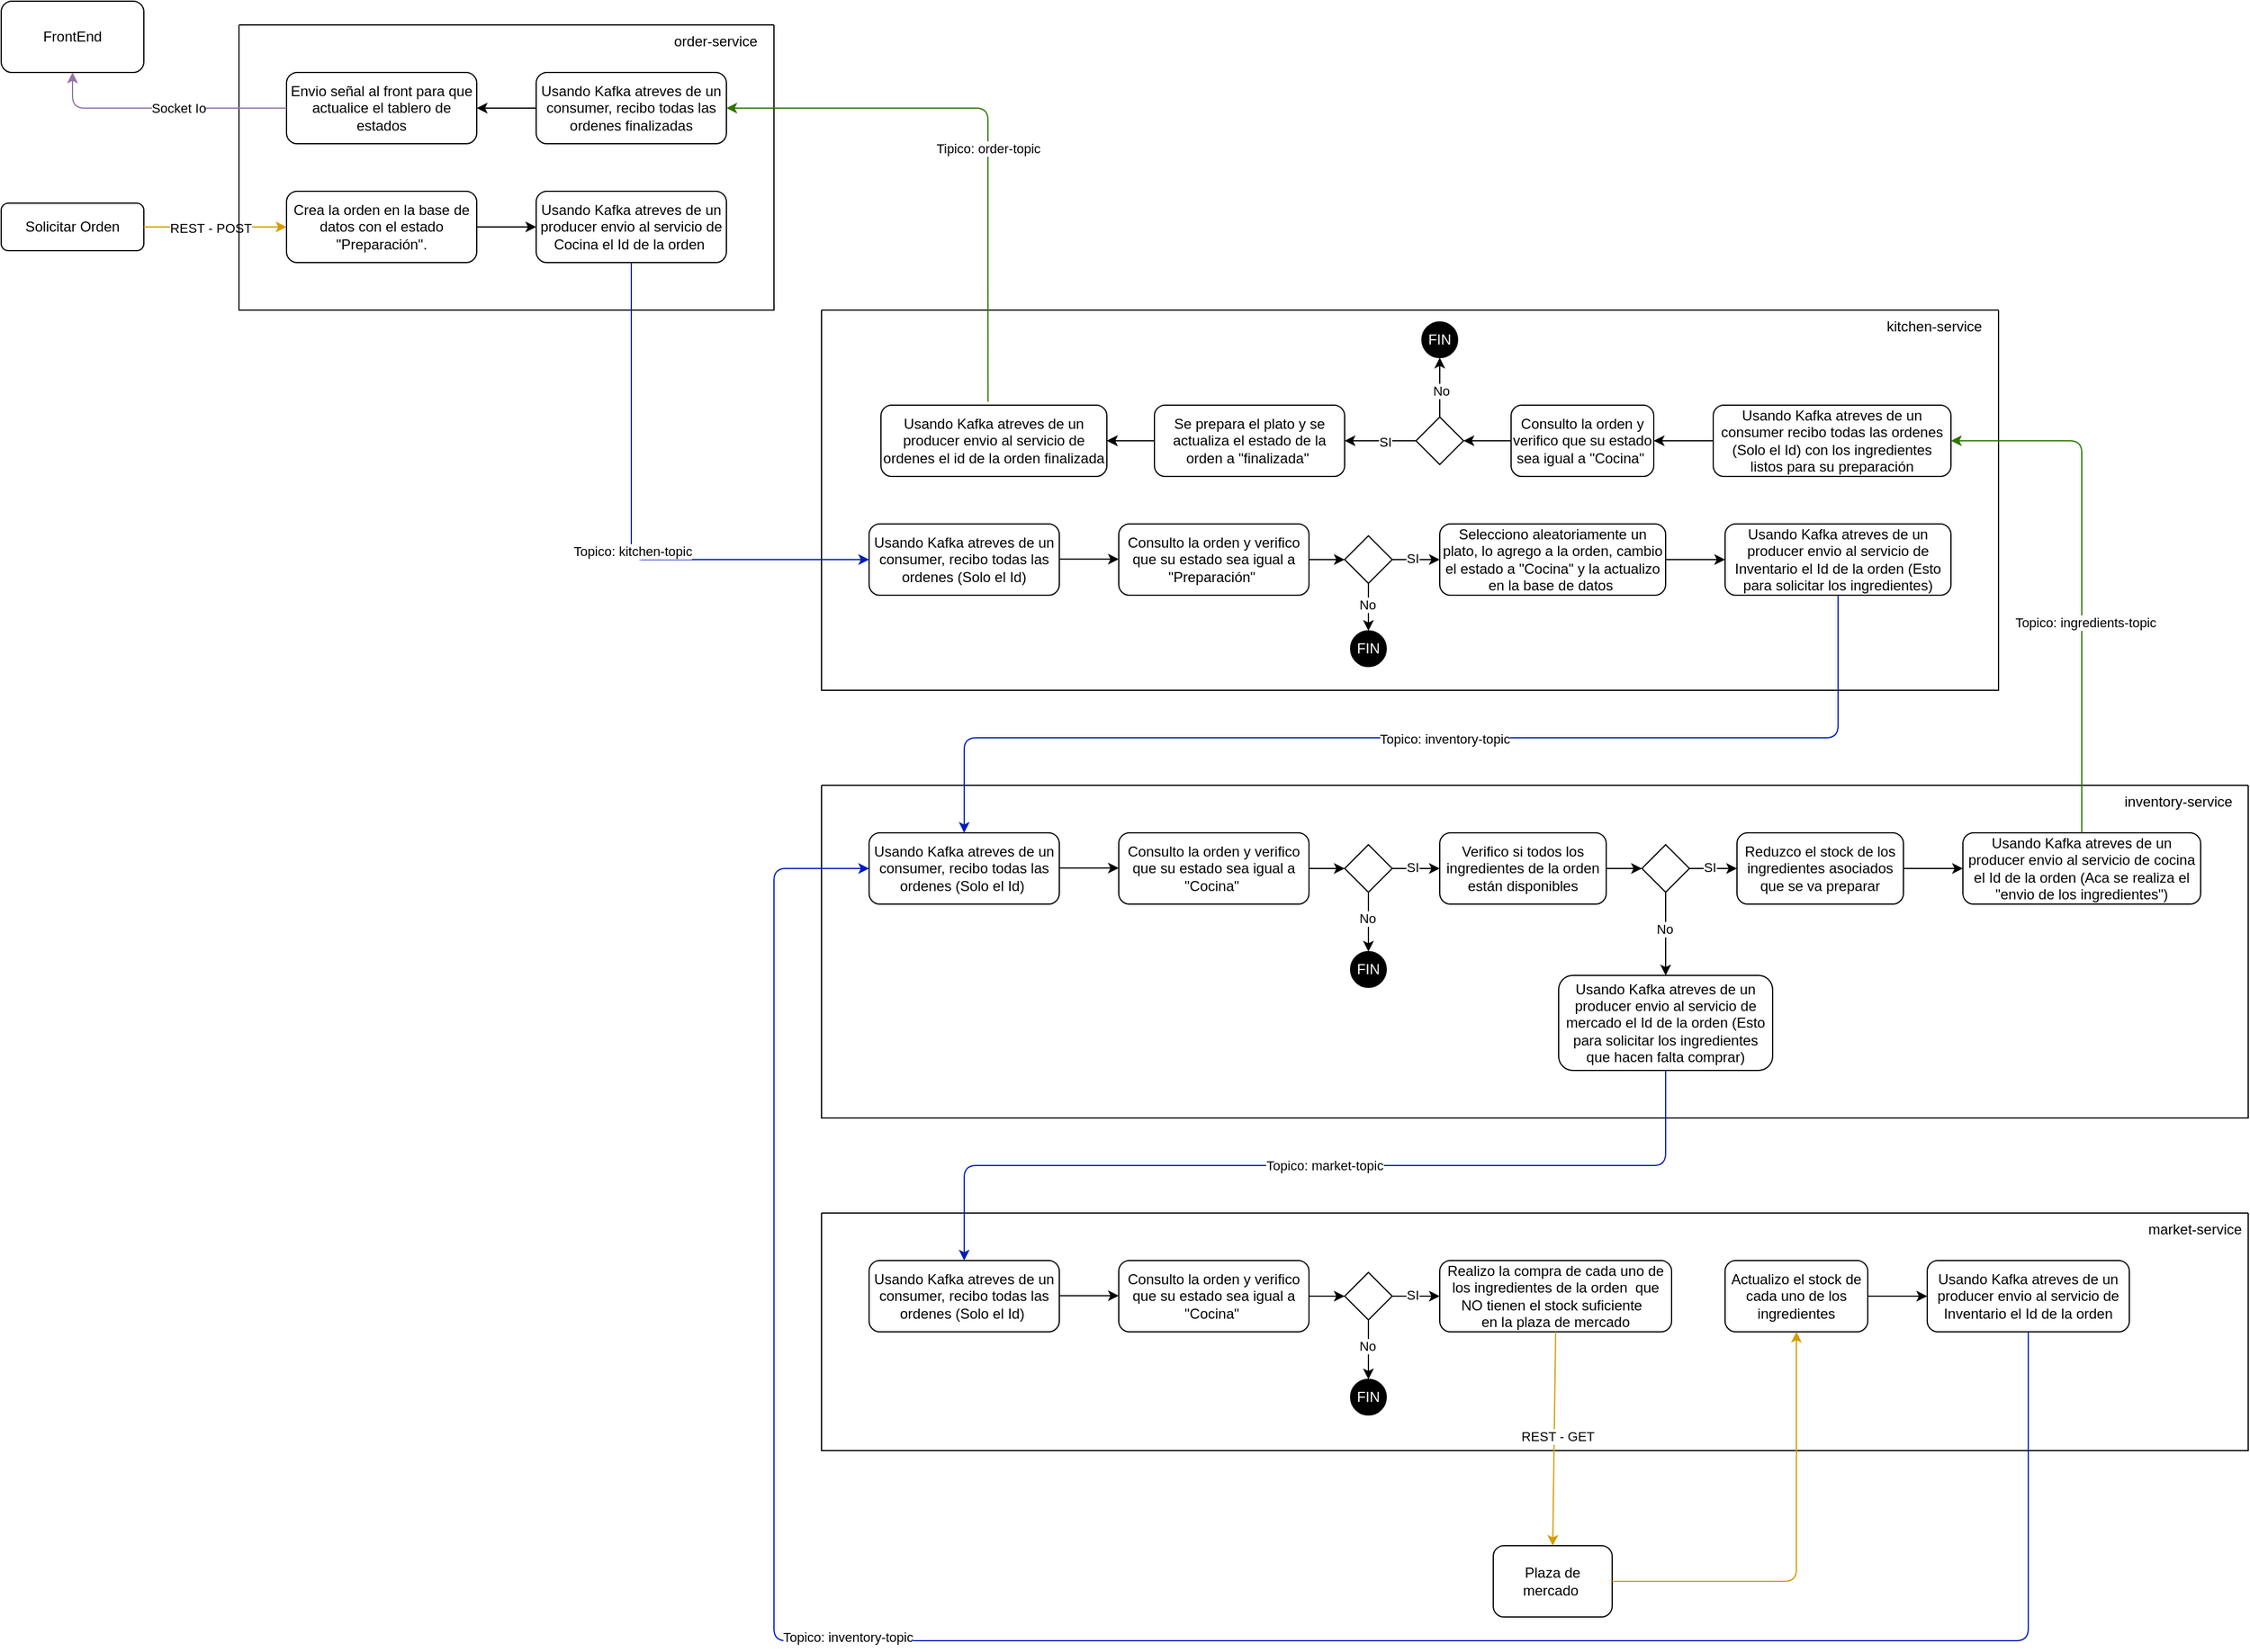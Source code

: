 <mxfile>
    <diagram id="7wUOio2GqqiPy2TDtg6h" name="Page-1">
        <mxGraphModel dx="1250" dy="1397" grid="1" gridSize="10" guides="1" tooltips="1" connect="1" arrows="1" fold="1" page="1" pageScale="1" pageWidth="850" pageHeight="1100" math="0" shadow="0">
            <root>
                <mxCell id="0"/>
                <mxCell id="1" parent="0"/>
                <mxCell id="45" value="&lt;span style=&quot;color: rgb(0, 0, 0);&quot;&gt;Solicitar Orden&lt;/span&gt;" style="rounded=1;whiteSpace=wrap;html=1;" parent="1" vertex="1">
                    <mxGeometry x="870" y="190" width="120" height="40" as="geometry"/>
                </mxCell>
                <mxCell id="46" value="" style="endArrow=classic;html=1;exitX=1;exitY=0.5;exitDx=0;exitDy=0;entryX=0;entryY=0.5;entryDx=0;entryDy=0;fillColor=#ffe6cc;strokeColor=#d79b00;" parent="1" source="45" target="51" edge="1">
                    <mxGeometry width="50" height="50" relative="1" as="geometry">
                        <mxPoint x="1130" y="260" as="sourcePoint"/>
                        <mxPoint x="1070" y="190" as="targetPoint"/>
                    </mxGeometry>
                </mxCell>
                <mxCell id="62" value="REST - POST" style="edgeLabel;html=1;align=center;verticalAlign=middle;resizable=0;points=[];" parent="46" vertex="1" connectable="0">
                    <mxGeometry x="-0.078" y="-1" relative="1" as="geometry">
                        <mxPoint as="offset"/>
                    </mxGeometry>
                </mxCell>
                <mxCell id="50" value="" style="swimlane;startSize=0;" parent="1" vertex="1">
                    <mxGeometry x="1070" y="40" width="450" height="240" as="geometry"/>
                </mxCell>
                <mxCell id="51" value="&lt;span style=&quot;color: rgb(0, 0, 0); text-align: left;&quot;&gt;Crea la orden en la base de datos con el estado &quot;Preparación&quot;.&lt;/span&gt;" style="rounded=1;whiteSpace=wrap;html=1;" parent="50" vertex="1">
                    <mxGeometry x="40" y="140" width="160" height="60" as="geometry"/>
                </mxCell>
                <mxCell id="52" value="&lt;div style=&quot;&quot;&gt;&lt;span style=&quot;background-color: transparent;&quot;&gt;&lt;font color=&quot;#000000&quot;&gt;Usando Kafka atreves de un producer envio al servicio de Cocina el Id de la orden&amp;nbsp;&lt;/font&gt;&lt;/span&gt;&lt;/div&gt;" style="rounded=1;whiteSpace=wrap;html=1;align=center;" parent="50" vertex="1">
                    <mxGeometry x="250" y="140" width="160" height="60" as="geometry"/>
                </mxCell>
                <mxCell id="53" value="" style="endArrow=classic;html=1;exitX=1;exitY=0.5;exitDx=0;exitDy=0;entryX=0;entryY=0.5;entryDx=0;entryDy=0;" parent="50" source="51" target="52" edge="1">
                    <mxGeometry width="50" height="50" relative="1" as="geometry">
                        <mxPoint x="250" y="230" as="sourcePoint"/>
                        <mxPoint x="300" y="180" as="targetPoint"/>
                    </mxGeometry>
                </mxCell>
                <mxCell id="56" value="&lt;span style=&quot;text-align: left;&quot;&gt;&lt;font color=&quot;#000000&quot;&gt;Usando Kafka atreves&amp;nbsp;de un consumer, recibo todas las ordenes finalizadas&lt;/font&gt;&lt;/span&gt;" style="rounded=1;whiteSpace=wrap;html=1;" parent="50" vertex="1">
                    <mxGeometry x="250" y="40" width="160" height="60" as="geometry"/>
                </mxCell>
                <mxCell id="57" value="&lt;span style=&quot;color: rgb(0, 0, 0); text-align: left;&quot;&gt;Envio señal al front para que actualice el tablero de estados&lt;/span&gt;" style="rounded=1;whiteSpace=wrap;html=1;" parent="50" vertex="1">
                    <mxGeometry x="40" y="40" width="160" height="60" as="geometry"/>
                </mxCell>
                <mxCell id="58" value="" style="endArrow=classic;html=1;exitX=0;exitY=0.5;exitDx=0;exitDy=0;entryX=1;entryY=0.5;entryDx=0;entryDy=0;" parent="50" source="56" target="57" edge="1">
                    <mxGeometry width="50" height="50" relative="1" as="geometry">
                        <mxPoint x="240" y="140" as="sourcePoint"/>
                        <mxPoint x="290" y="90" as="targetPoint"/>
                    </mxGeometry>
                </mxCell>
                <mxCell id="63" value="order-service" style="text;strokeColor=none;fillColor=none;align=left;verticalAlign=top;spacingLeft=4;spacingRight=4;overflow=hidden;rotatable=0;points=[[0,0.5],[1,0.5]];portConstraint=eastwest;whiteSpace=wrap;html=1;" parent="50" vertex="1">
                    <mxGeometry x="360" width="90" height="30" as="geometry"/>
                </mxCell>
                <mxCell id="55" value="FrontEnd" style="rounded=1;whiteSpace=wrap;html=1;" parent="1" vertex="1">
                    <mxGeometry x="870" y="20" width="120" height="60" as="geometry"/>
                </mxCell>
                <mxCell id="59" value="" style="endArrow=classic;html=1;exitX=0;exitY=0.5;exitDx=0;exitDy=0;entryX=0.5;entryY=1;entryDx=0;entryDy=0;fillColor=#e1d5e7;strokeColor=#9673a6;" parent="1" source="57" target="55" edge="1">
                    <mxGeometry width="50" height="50" relative="1" as="geometry">
                        <mxPoint x="1310" y="180" as="sourcePoint"/>
                        <mxPoint x="1360" y="130" as="targetPoint"/>
                        <Array as="points">
                            <mxPoint x="930" y="110"/>
                        </Array>
                    </mxGeometry>
                </mxCell>
                <mxCell id="60" value="Socket Io" style="edgeLabel;html=1;align=center;verticalAlign=middle;resizable=0;points=[];" parent="59" vertex="1" connectable="0">
                    <mxGeometry x="-0.134" relative="1" as="geometry">
                        <mxPoint as="offset"/>
                    </mxGeometry>
                </mxCell>
                <mxCell id="72" value="" style="swimlane;startSize=0;" parent="1" vertex="1">
                    <mxGeometry x="1560" y="280" width="990" height="320" as="geometry"/>
                </mxCell>
                <mxCell id="76" value="&lt;div style=&quot;&quot;&gt;&lt;span style=&quot;background-color: transparent;&quot;&gt;&lt;font color=&quot;#000000&quot;&gt;Consulto la orden y verifico que su estado sea igual a &quot;Preparación&quot;&amp;nbsp;&lt;/font&gt;&lt;/span&gt;&lt;/div&gt;" style="rounded=1;whiteSpace=wrap;html=1;align=center;" parent="72" vertex="1">
                    <mxGeometry x="250" y="180" width="160" height="60" as="geometry"/>
                </mxCell>
                <mxCell id="77" value="&lt;span style=&quot;color: rgb(0, 0, 0); text-align: left;&quot;&gt;Usando Kafka atreves de un consumer, recibo todas las ordenes (Solo el Id)&lt;/span&gt;" style="rounded=1;whiteSpace=wrap;html=1;" parent="72" vertex="1">
                    <mxGeometry x="40" y="180" width="160" height="60" as="geometry"/>
                </mxCell>
                <mxCell id="79" value="kitchen-service" style="text;strokeColor=none;fillColor=none;align=left;verticalAlign=top;spacingLeft=4;spacingRight=4;overflow=hidden;rotatable=0;points=[[0,0.5],[1,0.5]];portConstraint=eastwest;whiteSpace=wrap;html=1;" parent="72" vertex="1">
                    <mxGeometry x="890" width="100" height="30" as="geometry"/>
                </mxCell>
                <mxCell id="75" value="" style="endArrow=classic;html=1;exitX=1;exitY=0.5;exitDx=0;exitDy=0;entryX=0;entryY=0.5;entryDx=0;entryDy=0;" parent="72" edge="1">
                    <mxGeometry width="50" height="50" relative="1" as="geometry">
                        <mxPoint x="200.0" y="209.66" as="sourcePoint"/>
                        <mxPoint x="250.0" y="209.66" as="targetPoint"/>
                    </mxGeometry>
                </mxCell>
                <mxCell id="82" value="" style="rhombus;whiteSpace=wrap;html=1;" parent="72" vertex="1">
                    <mxGeometry x="440" y="190" width="40" height="40" as="geometry"/>
                </mxCell>
                <mxCell id="83" value="" style="endArrow=classic;html=1;exitX=1;exitY=0.5;exitDx=0;exitDy=0;" parent="72" source="76" target="82" edge="1">
                    <mxGeometry width="50" height="50" relative="1" as="geometry">
                        <mxPoint x="340" y="220" as="sourcePoint"/>
                        <mxPoint x="390" y="170" as="targetPoint"/>
                    </mxGeometry>
                </mxCell>
                <mxCell id="85" value="FIN" style="ellipse;whiteSpace=wrap;html=1;aspect=fixed;fontColor=#FFFFFF;gradientColor=none;fillColor=#000000;" parent="72" vertex="1">
                    <mxGeometry x="445" y="270" width="30" height="30" as="geometry"/>
                </mxCell>
                <mxCell id="86" value="" style="endArrow=classic;html=1;exitX=0.5;exitY=1;exitDx=0;exitDy=0;entryX=0.5;entryY=0;entryDx=0;entryDy=0;" parent="72" source="82" target="85" edge="1">
                    <mxGeometry width="50" height="50" relative="1" as="geometry">
                        <mxPoint x="340" y="220" as="sourcePoint"/>
                        <mxPoint x="460" y="280" as="targetPoint"/>
                    </mxGeometry>
                </mxCell>
                <mxCell id="87" value="No" style="edgeLabel;html=1;align=center;verticalAlign=middle;resizable=0;points=[];" parent="86" vertex="1" connectable="0">
                    <mxGeometry x="-0.117" y="-1" relative="1" as="geometry">
                        <mxPoint as="offset"/>
                    </mxGeometry>
                </mxCell>
                <mxCell id="88" value="&lt;div style=&quot;&quot;&gt;&lt;font color=&quot;#000000&quot;&gt;Selecciono aleatoriamente un plato, lo agrego a la orden, cambio el estado a &quot;Cocina&quot; y la actualizo en la base de datos&amp;nbsp;&lt;/font&gt;&lt;/div&gt;" style="rounded=1;whiteSpace=wrap;html=1;align=center;" parent="72" vertex="1">
                    <mxGeometry x="520" y="180" width="190" height="60" as="geometry"/>
                </mxCell>
                <mxCell id="89" value="" style="endArrow=classic;html=1;exitX=1;exitY=0.5;exitDx=0;exitDy=0;entryX=0;entryY=0.5;entryDx=0;entryDy=0;" parent="72" source="82" target="88" edge="1">
                    <mxGeometry width="50" height="50" relative="1" as="geometry">
                        <mxPoint x="430" y="310" as="sourcePoint"/>
                        <mxPoint x="480" y="260" as="targetPoint"/>
                    </mxGeometry>
                </mxCell>
                <mxCell id="90" value="SI" style="edgeLabel;html=1;align=center;verticalAlign=middle;resizable=0;points=[];" parent="89" vertex="1" connectable="0">
                    <mxGeometry x="-0.14" y="1" relative="1" as="geometry">
                        <mxPoint as="offset"/>
                    </mxGeometry>
                </mxCell>
                <mxCell id="92" value="&lt;div style=&quot;&quot;&gt;&lt;span style=&quot;background-color: transparent;&quot;&gt;&lt;font color=&quot;#000000&quot;&gt;Usando Kafka atreves de un producer envio al servicio de Inventario el Id de la orden (Esto para solicitar los ingredientes)&lt;/font&gt;&lt;/span&gt;&lt;/div&gt;" style="rounded=1;whiteSpace=wrap;html=1;align=center;" parent="72" vertex="1">
                    <mxGeometry x="760" y="180" width="190" height="60" as="geometry"/>
                </mxCell>
                <mxCell id="93" value="" style="endArrow=classic;html=1;exitX=1;exitY=0.5;exitDx=0;exitDy=0;entryX=0;entryY=0.5;entryDx=0;entryDy=0;" parent="72" source="88" target="92" edge="1">
                    <mxGeometry width="50" height="50" relative="1" as="geometry">
                        <mxPoint x="670" y="310" as="sourcePoint"/>
                        <mxPoint x="720" y="260" as="targetPoint"/>
                    </mxGeometry>
                </mxCell>
                <mxCell id="94" value="&lt;span style=&quot;color: rgb(0, 0, 0); text-align: left;&quot;&gt;Usando Kafka atreves de un consumer recibo todas las ordenes (Solo el Id) con los ingredientes listos para su preparación&lt;/span&gt;" style="rounded=1;whiteSpace=wrap;html=1;" parent="72" vertex="1">
                    <mxGeometry x="750" y="80" width="200" height="60" as="geometry"/>
                </mxCell>
                <mxCell id="204" value="" style="edgeStyle=none;html=1;" edge="1" parent="72" source="95" target="97">
                    <mxGeometry relative="1" as="geometry"/>
                </mxCell>
                <mxCell id="95" value="&lt;div style=&quot;&quot;&gt;&lt;font color=&quot;#000000&quot;&gt;Se prepara el plato y se actualiza el estado de la orden a &quot;finalizada&quot;&amp;nbsp;&lt;/font&gt;&lt;/div&gt;" style="rounded=1;whiteSpace=wrap;html=1;align=center;" parent="72" vertex="1">
                    <mxGeometry x="280" y="80" width="160" height="60" as="geometry"/>
                </mxCell>
                <mxCell id="97" value="&lt;div style=&quot;&quot;&gt;&lt;span style=&quot;background-color: transparent;&quot;&gt;&lt;font color=&quot;#000000&quot;&gt;Usando Kafka atreves de un producer envio al servicio de ordenes el id de la orden finalizada&lt;/font&gt;&lt;/span&gt;&lt;/div&gt;" style="rounded=1;whiteSpace=wrap;html=1;align=center;" parent="72" vertex="1">
                    <mxGeometry x="50" y="80" width="190" height="60" as="geometry"/>
                </mxCell>
                <mxCell id="98" value="" style="endArrow=classic;html=1;entryX=1;entryY=0.5;entryDx=0;entryDy=0;exitX=0;exitY=0.5;exitDx=0;exitDy=0;" parent="72" edge="1" target="97" source="95">
                    <mxGeometry width="50" height="50" relative="1" as="geometry">
                        <mxPoint x="320" y="110" as="sourcePoint"/>
                        <mxPoint x="350" y="109.66" as="targetPoint"/>
                    </mxGeometry>
                </mxCell>
                <mxCell id="205" value="&lt;span style=&quot;color: rgb(0, 0, 0);&quot;&gt;Consulto la orden y verifico que su estado sea igual a &quot;Cocina&quot;&amp;nbsp;&lt;/span&gt;" style="rounded=1;whiteSpace=wrap;html=1;" vertex="1" parent="72">
                    <mxGeometry x="580" y="80" width="120" height="60" as="geometry"/>
                </mxCell>
                <mxCell id="206" value="" style="rhombus;whiteSpace=wrap;html=1;" vertex="1" parent="72">
                    <mxGeometry x="500" y="90" width="40" height="40" as="geometry"/>
                </mxCell>
                <mxCell id="208" value="FIN" style="ellipse;whiteSpace=wrap;html=1;aspect=fixed;fontColor=#FFFFFF;gradientColor=none;fillColor=#000000;" vertex="1" parent="72">
                    <mxGeometry x="505" y="10" width="30" height="30" as="geometry"/>
                </mxCell>
                <mxCell id="209" value="" style="endArrow=classic;html=1;entryX=0.5;entryY=1;entryDx=0;entryDy=0;exitX=0.5;exitY=0;exitDx=0;exitDy=0;" edge="1" parent="72" source="206" target="208">
                    <mxGeometry width="50" height="50" relative="1" as="geometry">
                        <mxPoint x="540" y="90" as="sourcePoint"/>
                        <mxPoint x="540" y="180" as="targetPoint"/>
                    </mxGeometry>
                </mxCell>
                <mxCell id="210" value="No" style="edgeLabel;html=1;align=center;verticalAlign=middle;resizable=0;points=[];" vertex="1" connectable="0" parent="209">
                    <mxGeometry x="-0.117" y="-1" relative="1" as="geometry">
                        <mxPoint as="offset"/>
                    </mxGeometry>
                </mxCell>
                <mxCell id="213" value="" style="endArrow=classic;html=1;exitX=0;exitY=0.5;exitDx=0;exitDy=0;entryX=1;entryY=0.5;entryDx=0;entryDy=0;" edge="1" parent="72" source="206" target="95">
                    <mxGeometry width="50" height="50" relative="1" as="geometry">
                        <mxPoint x="490" y="220" as="sourcePoint"/>
                        <mxPoint x="530" y="220" as="targetPoint"/>
                    </mxGeometry>
                </mxCell>
                <mxCell id="214" value="SI" style="edgeLabel;html=1;align=center;verticalAlign=middle;resizable=0;points=[];" vertex="1" connectable="0" parent="213">
                    <mxGeometry x="-0.14" y="1" relative="1" as="geometry">
                        <mxPoint as="offset"/>
                    </mxGeometry>
                </mxCell>
                <mxCell id="215" value="" style="endArrow=classic;html=1;exitX=0;exitY=0.5;exitDx=0;exitDy=0;entryX=1;entryY=0.5;entryDx=0;entryDy=0;" edge="1" parent="72" source="205" target="206">
                    <mxGeometry width="50" height="50" relative="1" as="geometry">
                        <mxPoint x="490" y="180" as="sourcePoint"/>
                        <mxPoint x="540" y="130" as="targetPoint"/>
                    </mxGeometry>
                </mxCell>
                <mxCell id="216" value="" style="endArrow=classic;html=1;exitX=0;exitY=0.5;exitDx=0;exitDy=0;entryX=1;entryY=0.5;entryDx=0;entryDy=0;" edge="1" parent="72" source="94" target="205">
                    <mxGeometry width="50" height="50" relative="1" as="geometry">
                        <mxPoint x="490" y="180" as="sourcePoint"/>
                        <mxPoint x="540" y="130" as="targetPoint"/>
                    </mxGeometry>
                </mxCell>
                <mxCell id="80" value="" style="endArrow=classic;html=1;exitX=0.5;exitY=1;exitDx=0;exitDy=0;entryX=0;entryY=0.5;entryDx=0;entryDy=0;fillColor=#0050ef;strokeColor=#001DBC;" parent="1" source="52" target="77" edge="1">
                    <mxGeometry width="50" height="50" relative="1" as="geometry">
                        <mxPoint x="1560" y="340" as="sourcePoint"/>
                        <mxPoint x="1610" y="290" as="targetPoint"/>
                        <Array as="points">
                            <mxPoint x="1400" y="490"/>
                        </Array>
                    </mxGeometry>
                </mxCell>
                <mxCell id="81" value="Topico: kitchen-topic" style="edgeLabel;html=1;align=center;verticalAlign=middle;resizable=0;points=[];" parent="80" vertex="1" connectable="0">
                    <mxGeometry x="0.081" y="1" relative="1" as="geometry">
                        <mxPoint as="offset"/>
                    </mxGeometry>
                </mxCell>
                <mxCell id="99" value="" style="endArrow=classic;html=1;entryX=1;entryY=0.5;entryDx=0;entryDy=0;fillColor=#60a917;strokeColor=#2D7600;exitX=0.474;exitY=-0.048;exitDx=0;exitDy=0;exitPerimeter=0;" parent="1" source="97" target="56" edge="1">
                    <mxGeometry width="50" height="50" relative="1" as="geometry">
                        <mxPoint x="1700" y="360" as="sourcePoint"/>
                        <mxPoint x="1830" y="250" as="targetPoint"/>
                        <Array as="points">
                            <mxPoint x="1700" y="250"/>
                            <mxPoint x="1700" y="110"/>
                        </Array>
                    </mxGeometry>
                </mxCell>
                <mxCell id="100" value="Tipico: order-topic" style="edgeLabel;html=1;align=center;verticalAlign=middle;resizable=0;points=[];" parent="99" vertex="1" connectable="0">
                    <mxGeometry x="-0.086" relative="1" as="geometry">
                        <mxPoint as="offset"/>
                    </mxGeometry>
                </mxCell>
                <mxCell id="121" value="" style="swimlane;startSize=0;" parent="1" vertex="1">
                    <mxGeometry x="1560" y="680" width="1200" height="280" as="geometry"/>
                </mxCell>
                <mxCell id="122" value="&lt;div style=&quot;&quot;&gt;&lt;span style=&quot;background-color: transparent;&quot;&gt;&lt;font color=&quot;#000000&quot;&gt;Consulto la orden y verifico que su estado sea igual a &quot;Cocina&quot;&amp;nbsp;&lt;/font&gt;&lt;/span&gt;&lt;/div&gt;" style="rounded=1;whiteSpace=wrap;html=1;align=center;" parent="121" vertex="1">
                    <mxGeometry x="250" y="40" width="160" height="60" as="geometry"/>
                </mxCell>
                <mxCell id="123" value="&lt;span style=&quot;color: rgb(0, 0, 0); text-align: left;&quot;&gt;Usando Kafka atreves de un consumer, recibo todas las ordenes (Solo el Id)&amp;nbsp;&lt;/span&gt;" style="rounded=1;whiteSpace=wrap;html=1;" parent="121" vertex="1">
                    <mxGeometry x="40" y="40" width="160" height="60" as="geometry"/>
                </mxCell>
                <mxCell id="124" value="inventory-service" style="text;strokeColor=none;fillColor=none;align=left;verticalAlign=top;spacingLeft=4;spacingRight=4;overflow=hidden;rotatable=0;points=[[0,0.5],[1,0.5]];portConstraint=eastwest;whiteSpace=wrap;html=1;" parent="121" vertex="1">
                    <mxGeometry x="1090" width="110" height="30" as="geometry"/>
                </mxCell>
                <mxCell id="125" value="" style="endArrow=classic;html=1;exitX=1;exitY=0.5;exitDx=0;exitDy=0;entryX=0;entryY=0.5;entryDx=0;entryDy=0;" parent="121" edge="1">
                    <mxGeometry width="50" height="50" relative="1" as="geometry">
                        <mxPoint x="200.0" y="69.66" as="sourcePoint"/>
                        <mxPoint x="250.0" y="69.66" as="targetPoint"/>
                    </mxGeometry>
                </mxCell>
                <mxCell id="126" value="" style="rhombus;whiteSpace=wrap;html=1;" parent="121" vertex="1">
                    <mxGeometry x="440" y="50" width="40" height="40" as="geometry"/>
                </mxCell>
                <mxCell id="127" value="" style="endArrow=classic;html=1;exitX=1;exitY=0.5;exitDx=0;exitDy=0;" parent="121" source="122" target="126" edge="1">
                    <mxGeometry width="50" height="50" relative="1" as="geometry">
                        <mxPoint x="340" y="80" as="sourcePoint"/>
                        <mxPoint x="390" y="30" as="targetPoint"/>
                    </mxGeometry>
                </mxCell>
                <mxCell id="128" value="FIN" style="ellipse;whiteSpace=wrap;html=1;aspect=fixed;fontColor=#FFFFFF;gradientColor=none;fillColor=#000000;" parent="121" vertex="1">
                    <mxGeometry x="445" y="140" width="30" height="30" as="geometry"/>
                </mxCell>
                <mxCell id="129" value="" style="endArrow=classic;html=1;exitX=0.5;exitY=1;exitDx=0;exitDy=0;entryX=0.5;entryY=0;entryDx=0;entryDy=0;" parent="121" source="126" target="128" edge="1">
                    <mxGeometry width="50" height="50" relative="1" as="geometry">
                        <mxPoint x="340" y="80" as="sourcePoint"/>
                        <mxPoint x="390" y="30" as="targetPoint"/>
                    </mxGeometry>
                </mxCell>
                <mxCell id="130" value="No" style="edgeLabel;html=1;align=center;verticalAlign=middle;resizable=0;points=[];" parent="129" vertex="1" connectable="0">
                    <mxGeometry x="-0.117" y="-1" relative="1" as="geometry">
                        <mxPoint as="offset"/>
                    </mxGeometry>
                </mxCell>
                <mxCell id="131" value="&lt;div style=&quot;&quot;&gt;&lt;span style=&quot;text-align: left;&quot;&gt;&lt;font color=&quot;#000000&quot;&gt;Verifico si todos los ingredientes de la orden están disponibles&lt;/font&gt;&lt;/span&gt;&lt;/div&gt;" style="rounded=1;whiteSpace=wrap;html=1;align=center;" parent="121" vertex="1">
                    <mxGeometry x="520" y="40" width="140" height="60" as="geometry"/>
                </mxCell>
                <mxCell id="132" value="" style="endArrow=classic;html=1;exitX=1;exitY=0.5;exitDx=0;exitDy=0;entryX=0;entryY=0.5;entryDx=0;entryDy=0;" parent="121" source="126" target="131" edge="1">
                    <mxGeometry width="50" height="50" relative="1" as="geometry">
                        <mxPoint x="430" y="170" as="sourcePoint"/>
                        <mxPoint x="480" y="120" as="targetPoint"/>
                    </mxGeometry>
                </mxCell>
                <mxCell id="133" value="SI" style="edgeLabel;html=1;align=center;verticalAlign=middle;resizable=0;points=[];" parent="132" vertex="1" connectable="0">
                    <mxGeometry x="-0.14" y="1" relative="1" as="geometry">
                        <mxPoint as="offset"/>
                    </mxGeometry>
                </mxCell>
                <mxCell id="135" value="" style="endArrow=classic;html=1;exitX=1;exitY=0.5;exitDx=0;exitDy=0;entryX=0;entryY=0.5;entryDx=0;entryDy=0;" parent="121" source="131" target="141" edge="1">
                    <mxGeometry width="50" height="50" relative="1" as="geometry">
                        <mxPoint x="670" y="170" as="sourcePoint"/>
                        <mxPoint x="760" y="70.0" as="targetPoint"/>
                    </mxGeometry>
                </mxCell>
                <mxCell id="141" value="" style="rhombus;whiteSpace=wrap;html=1;" parent="121" vertex="1">
                    <mxGeometry x="690" y="50" width="40" height="40" as="geometry"/>
                </mxCell>
                <mxCell id="143" value="" style="endArrow=classic;html=1;exitX=0.5;exitY=1;exitDx=0;exitDy=0;entryX=0.5;entryY=0;entryDx=0;entryDy=0;" parent="121" source="141" target="154" edge="1">
                    <mxGeometry width="50" height="50" relative="1" as="geometry">
                        <mxPoint x="590" y="80" as="sourcePoint"/>
                        <mxPoint x="710" y="140.0" as="targetPoint"/>
                    </mxGeometry>
                </mxCell>
                <mxCell id="144" value="No" style="edgeLabel;html=1;align=center;verticalAlign=middle;resizable=0;points=[];" parent="143" vertex="1" connectable="0">
                    <mxGeometry x="-0.117" y="-1" relative="1" as="geometry">
                        <mxPoint as="offset"/>
                    </mxGeometry>
                </mxCell>
                <mxCell id="145" value="" style="endArrow=classic;html=1;exitX=1;exitY=0.5;exitDx=0;exitDy=0;entryX=0;entryY=0.5;entryDx=0;entryDy=0;" parent="121" source="141" edge="1">
                    <mxGeometry width="50" height="50" relative="1" as="geometry">
                        <mxPoint x="680" y="170" as="sourcePoint"/>
                        <mxPoint x="770" y="70" as="targetPoint"/>
                    </mxGeometry>
                </mxCell>
                <mxCell id="146" value="SI" style="edgeLabel;html=1;align=center;verticalAlign=middle;resizable=0;points=[];" parent="145" vertex="1" connectable="0">
                    <mxGeometry x="-0.14" y="1" relative="1" as="geometry">
                        <mxPoint as="offset"/>
                    </mxGeometry>
                </mxCell>
                <mxCell id="147" value="&lt;div style=&quot;&quot;&gt;&lt;font color=&quot;#000000&quot;&gt;Reduzco el stock de los ingredientes asociados que se va preparar&lt;/font&gt;&lt;/div&gt;" style="rounded=1;whiteSpace=wrap;html=1;align=center;" parent="121" vertex="1">
                    <mxGeometry x="770" y="40" width="140" height="60" as="geometry"/>
                </mxCell>
                <mxCell id="148" value="&lt;div style=&quot;&quot;&gt;&lt;span style=&quot;background-color: transparent;&quot;&gt;&lt;font color=&quot;#000000&quot;&gt;Usando Kafka atreves de un producer envio al servicio de cocina el Id de la orden (Aca se realiza el &quot;envio de los ingredientes&quot;)&lt;/font&gt;&lt;/span&gt;&lt;/div&gt;" style="rounded=1;whiteSpace=wrap;html=1;align=center;" parent="121" vertex="1">
                    <mxGeometry x="960" y="40" width="200" height="60" as="geometry"/>
                </mxCell>
                <mxCell id="149" value="" style="endArrow=classic;html=1;exitX=1;exitY=0.5;exitDx=0;exitDy=0;entryX=0;entryY=0.5;entryDx=0;entryDy=0;" parent="121" source="147" target="148" edge="1">
                    <mxGeometry width="50" height="50" relative="1" as="geometry">
                        <mxPoint x="1080" y="-10" as="sourcePoint"/>
                        <mxPoint x="1130" y="-60" as="targetPoint"/>
                    </mxGeometry>
                </mxCell>
                <mxCell id="154" value="&lt;span style=&quot;color: rgb(0, 0, 0);&quot;&gt;Usando Kafka atreves de un producer envio al servicio de mercado el Id de la orden (Esto para solicitar los ingredientes que hacen falta comprar)&lt;/span&gt;" style="rounded=1;whiteSpace=wrap;html=1;" parent="121" vertex="1">
                    <mxGeometry x="620" y="160" width="180" height="80" as="geometry"/>
                </mxCell>
                <mxCell id="150" value="" style="endArrow=classic;html=1;entryX=1;entryY=0.5;entryDx=0;entryDy=0;exitX=0.5;exitY=0;exitDx=0;exitDy=0;fillColor=#60a917;strokeColor=#2D7600;" parent="1" source="148" target="94" edge="1">
                    <mxGeometry width="50" height="50" relative="1" as="geometry">
                        <mxPoint x="2580" y="620" as="sourcePoint"/>
                        <mxPoint x="2630" y="570" as="targetPoint"/>
                        <Array as="points">
                            <mxPoint x="2620" y="390"/>
                        </Array>
                    </mxGeometry>
                </mxCell>
                <mxCell id="151" value="Topico: ingredients-topic" style="edgeLabel;html=1;align=center;verticalAlign=middle;resizable=0;points=[];" parent="150" vertex="1" connectable="0">
                    <mxGeometry x="-0.196" y="-3" relative="1" as="geometry">
                        <mxPoint as="offset"/>
                    </mxGeometry>
                </mxCell>
                <mxCell id="152" value="" style="endArrow=classic;html=1;exitX=0.5;exitY=1;exitDx=0;exitDy=0;entryX=0.5;entryY=0;entryDx=0;entryDy=0;fillColor=#0050ef;strokeColor=#001DBC;" parent="1" source="92" target="123" edge="1">
                    <mxGeometry width="50" height="50" relative="1" as="geometry">
                        <mxPoint x="2431.65" y="550" as="sourcePoint"/>
                        <mxPoint x="2180" y="676.46" as="targetPoint"/>
                        <Array as="points">
                            <mxPoint x="2415" y="640"/>
                            <mxPoint x="2040" y="640"/>
                            <mxPoint x="1680" y="640"/>
                        </Array>
                    </mxGeometry>
                </mxCell>
                <mxCell id="153" value="Topico: inventory-topic" style="edgeLabel;html=1;align=center;verticalAlign=middle;resizable=0;points=[];" parent="152" vertex="1" connectable="0">
                    <mxGeometry x="-0.034" y="1" relative="1" as="geometry">
                        <mxPoint as="offset"/>
                    </mxGeometry>
                </mxCell>
                <mxCell id="156" value="" style="swimlane;startSize=0;" parent="1" vertex="1">
                    <mxGeometry x="1560" y="1040" width="1200" height="200" as="geometry"/>
                </mxCell>
                <mxCell id="157" value="&lt;div style=&quot;&quot;&gt;&lt;span style=&quot;background-color: transparent;&quot;&gt;&lt;font color=&quot;#000000&quot;&gt;Consulto la orden y verifico que su estado sea igual a &quot;Cocina&quot;&amp;nbsp;&lt;/font&gt;&lt;/span&gt;&lt;/div&gt;" style="rounded=1;whiteSpace=wrap;html=1;align=center;" parent="156" vertex="1">
                    <mxGeometry x="250" y="40" width="160" height="60" as="geometry"/>
                </mxCell>
                <mxCell id="158" value="&lt;span style=&quot;color: rgb(0, 0, 0); text-align: left;&quot;&gt;Usando Kafka atreves de un consumer, recibo todas las ordenes (Solo el Id)&amp;nbsp;&lt;/span&gt;" style="rounded=1;whiteSpace=wrap;html=1;" parent="156" vertex="1">
                    <mxGeometry x="40" y="40" width="160" height="60" as="geometry"/>
                </mxCell>
                <mxCell id="159" value="market-service" style="text;strokeColor=none;fillColor=none;align=left;verticalAlign=top;spacingLeft=4;spacingRight=4;overflow=hidden;rotatable=0;points=[[0,0.5],[1,0.5]];portConstraint=eastwest;whiteSpace=wrap;html=1;" parent="156" vertex="1">
                    <mxGeometry x="1110" width="90" height="30" as="geometry"/>
                </mxCell>
                <mxCell id="160" value="" style="endArrow=classic;html=1;exitX=1;exitY=0.5;exitDx=0;exitDy=0;entryX=0;entryY=0.5;entryDx=0;entryDy=0;" parent="156" edge="1">
                    <mxGeometry width="50" height="50" relative="1" as="geometry">
                        <mxPoint x="200.0" y="69.66" as="sourcePoint"/>
                        <mxPoint x="250.0" y="69.66" as="targetPoint"/>
                    </mxGeometry>
                </mxCell>
                <mxCell id="161" value="" style="rhombus;whiteSpace=wrap;html=1;" parent="156" vertex="1">
                    <mxGeometry x="440" y="50" width="40" height="40" as="geometry"/>
                </mxCell>
                <mxCell id="162" value="" style="endArrow=classic;html=1;exitX=1;exitY=0.5;exitDx=0;exitDy=0;" parent="156" source="157" target="161" edge="1">
                    <mxGeometry width="50" height="50" relative="1" as="geometry">
                        <mxPoint x="340" y="80" as="sourcePoint"/>
                        <mxPoint x="390" y="30" as="targetPoint"/>
                    </mxGeometry>
                </mxCell>
                <mxCell id="163" value="FIN" style="ellipse;whiteSpace=wrap;html=1;aspect=fixed;fontColor=#FFFFFF;gradientColor=none;fillColor=#000000;" parent="156" vertex="1">
                    <mxGeometry x="445" y="140" width="30" height="30" as="geometry"/>
                </mxCell>
                <mxCell id="164" value="" style="endArrow=classic;html=1;exitX=0.5;exitY=1;exitDx=0;exitDy=0;entryX=0.5;entryY=0;entryDx=0;entryDy=0;" parent="156" source="161" target="163" edge="1">
                    <mxGeometry width="50" height="50" relative="1" as="geometry">
                        <mxPoint x="340" y="80" as="sourcePoint"/>
                        <mxPoint x="390" y="30" as="targetPoint"/>
                    </mxGeometry>
                </mxCell>
                <mxCell id="165" value="No" style="edgeLabel;html=1;align=center;verticalAlign=middle;resizable=0;points=[];" parent="164" vertex="1" connectable="0">
                    <mxGeometry x="-0.117" y="-1" relative="1" as="geometry">
                        <mxPoint as="offset"/>
                    </mxGeometry>
                </mxCell>
                <mxCell id="167" value="" style="endArrow=classic;html=1;exitX=1;exitY=0.5;exitDx=0;exitDy=0;entryX=0;entryY=0.5;entryDx=0;entryDy=0;" parent="156" source="161" edge="1">
                    <mxGeometry width="50" height="50" relative="1" as="geometry">
                        <mxPoint x="430" y="170" as="sourcePoint"/>
                        <mxPoint x="520" y="70" as="targetPoint"/>
                    </mxGeometry>
                </mxCell>
                <mxCell id="168" value="SI" style="edgeLabel;html=1;align=center;verticalAlign=middle;resizable=0;points=[];" parent="167" vertex="1" connectable="0">
                    <mxGeometry x="-0.14" y="1" relative="1" as="geometry">
                        <mxPoint as="offset"/>
                    </mxGeometry>
                </mxCell>
                <mxCell id="179" value="&lt;span style=&quot;color: rgb(0, 0, 0);&quot;&gt;Realizo la compra de cada uno de los ingredientes de la orden&amp;nbsp; que NO tienen el stock&amp;nbsp;&lt;/span&gt;&lt;span style=&quot;color: rgb(0, 0, 0);&quot;&gt;suficiente&amp;nbsp;&lt;/span&gt;&lt;span style=&quot;color: rgb(0, 0, 0);&quot;&gt;&amp;nbsp;&lt;/span&gt;&lt;div&gt;&lt;span style=&quot;color: rgb(0, 0, 0);&quot;&gt;&amp;nbsp;en la plaza de mercado&amp;nbsp;&lt;/span&gt;&lt;/div&gt;" style="rounded=1;whiteSpace=wrap;html=1;" parent="156" vertex="1">
                    <mxGeometry x="520" y="40" width="195" height="60" as="geometry"/>
                </mxCell>
                <mxCell id="188" value="Actualizo el stock de cada uno de los ingredientes" style="rounded=1;whiteSpace=wrap;html=1;" parent="156" vertex="1">
                    <mxGeometry x="760" y="40" width="120" height="60" as="geometry"/>
                </mxCell>
                <mxCell id="196" value="&lt;div style=&quot;&quot;&gt;&lt;span style=&quot;background-color: transparent;&quot;&gt;&lt;font color=&quot;#000000&quot;&gt;Usando Kafka atreves de un producer envio al servicio de Inventario el Id de la orden&lt;/font&gt;&lt;/span&gt;&lt;/div&gt;" style="rounded=1;whiteSpace=wrap;html=1;align=center;" parent="156" vertex="1">
                    <mxGeometry x="930" y="40" width="170" height="60" as="geometry"/>
                </mxCell>
                <mxCell id="199" value="" style="endArrow=classic;html=1;exitX=1;exitY=0.5;exitDx=0;exitDy=0;entryX=0;entryY=0.5;entryDx=0;entryDy=0;" parent="156" source="188" target="196" edge="1">
                    <mxGeometry width="50" height="50" relative="1" as="geometry">
                        <mxPoint x="880" y="70" as="sourcePoint"/>
                        <mxPoint x="930" y="20" as="targetPoint"/>
                    </mxGeometry>
                </mxCell>
                <mxCell id="185" value="Plaza de mercado&amp;nbsp;" style="rounded=1;whiteSpace=wrap;html=1;" parent="1" vertex="1">
                    <mxGeometry x="2125" y="1320" width="100" height="60" as="geometry"/>
                </mxCell>
                <mxCell id="186" value="" style="endArrow=classic;html=1;exitX=0.5;exitY=1;exitDx=0;exitDy=0;entryX=0.5;entryY=0;entryDx=0;entryDy=0;fillColor=#ffe6cc;strokeColor=#d79b00;" parent="1" source="179" target="185" edge="1">
                    <mxGeometry width="50" height="50" relative="1" as="geometry">
                        <mxPoint x="2300" y="1290" as="sourcePoint"/>
                        <mxPoint x="2350" y="1240" as="targetPoint"/>
                    </mxGeometry>
                </mxCell>
                <mxCell id="187" value="REST - GET" style="edgeLabel;html=1;align=center;verticalAlign=middle;resizable=0;points=[];" parent="186" vertex="1" connectable="0">
                    <mxGeometry x="-0.02" y="2" relative="1" as="geometry">
                        <mxPoint as="offset"/>
                    </mxGeometry>
                </mxCell>
                <mxCell id="189" value="" style="endArrow=classic;html=1;exitX=1;exitY=0.5;exitDx=0;exitDy=0;fillColor=#ffe6cc;strokeColor=#d79b00;entryX=0.5;entryY=1;entryDx=0;entryDy=0;" parent="1" source="185" target="188" edge="1">
                    <mxGeometry width="50" height="50" relative="1" as="geometry">
                        <mxPoint x="2100" y="1200" as="sourcePoint"/>
                        <mxPoint x="2390" y="1140" as="targetPoint"/>
                        <Array as="points">
                            <mxPoint x="2380" y="1350"/>
                        </Array>
                    </mxGeometry>
                </mxCell>
                <mxCell id="200" value="" style="endArrow=classic;html=1;exitX=0.5;exitY=1;exitDx=0;exitDy=0;entryX=0.5;entryY=0;entryDx=0;entryDy=0;fillColor=#0050ef;strokeColor=#001DBC;" parent="1" source="154" target="158" edge="1">
                    <mxGeometry width="50" height="50" relative="1" as="geometry">
                        <mxPoint x="2120" y="1020" as="sourcePoint"/>
                        <mxPoint x="2170" y="970" as="targetPoint"/>
                        <Array as="points">
                            <mxPoint x="2270" y="1000"/>
                            <mxPoint x="1970" y="1000"/>
                            <mxPoint x="1680" y="1000"/>
                        </Array>
                    </mxGeometry>
                </mxCell>
                <mxCell id="201" value="Topico: market-topic" style="edgeLabel;html=1;align=center;verticalAlign=middle;resizable=0;points=[];" parent="200" vertex="1" connectable="0">
                    <mxGeometry x="-0.021" relative="1" as="geometry">
                        <mxPoint as="offset"/>
                    </mxGeometry>
                </mxCell>
                <mxCell id="202" value="" style="endArrow=classic;html=1;exitX=0.5;exitY=1;exitDx=0;exitDy=0;entryX=0;entryY=0.5;entryDx=0;entryDy=0;fillColor=#0050ef;strokeColor=#001DBC;" parent="1" source="196" target="123" edge="1">
                    <mxGeometry width="50" height="50" relative="1" as="geometry">
                        <mxPoint x="2120" y="1140" as="sourcePoint"/>
                        <mxPoint x="2170" y="1090" as="targetPoint"/>
                        <Array as="points">
                            <mxPoint x="2575" y="1400"/>
                            <mxPoint x="1520" y="1400"/>
                            <mxPoint x="1520" y="750"/>
                        </Array>
                    </mxGeometry>
                </mxCell>
                <mxCell id="203" value="&lt;span style=&quot;color: rgb(0, 0, 0);&quot;&gt;Topico: inventory-topic&lt;/span&gt;" style="edgeLabel;html=1;align=center;verticalAlign=middle;resizable=0;points=[];" parent="202" vertex="1" connectable="0">
                    <mxGeometry x="0.226" y="-3" relative="1" as="geometry">
                        <mxPoint as="offset"/>
                    </mxGeometry>
                </mxCell>
            </root>
        </mxGraphModel>
    </diagram>
</mxfile>
